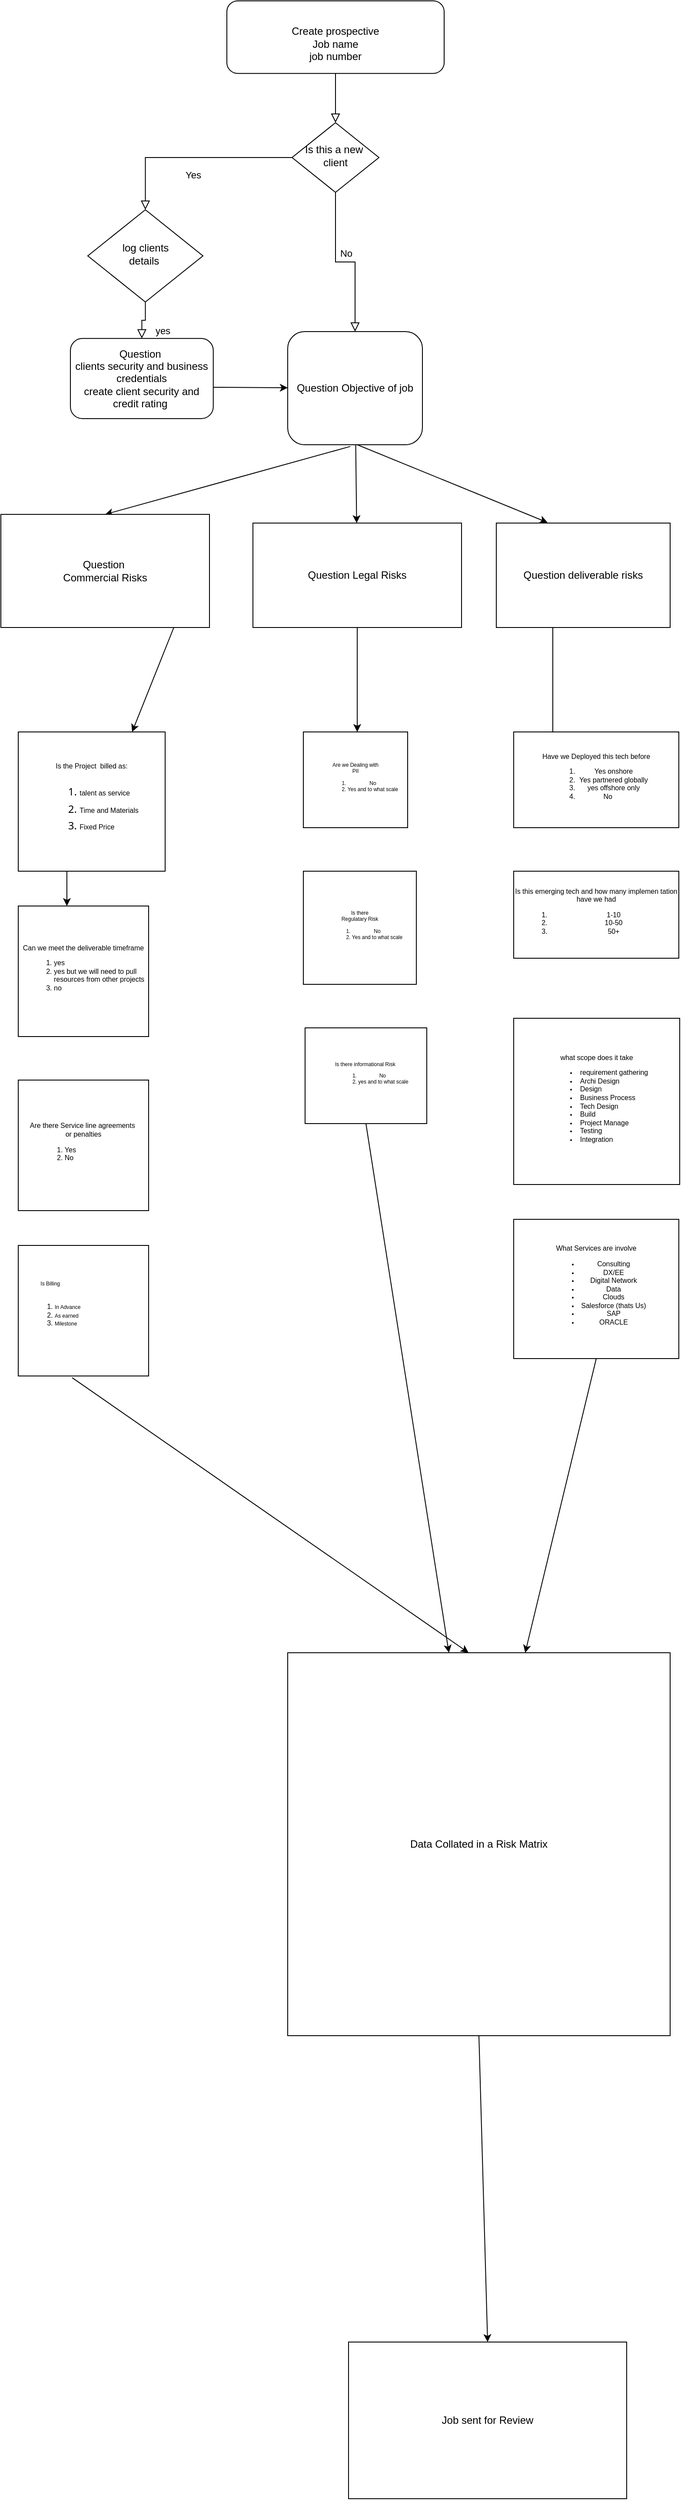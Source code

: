 <mxfile version="15.7.3" type="github">
  <diagram id="C5RBs43oDa-KdzZeNtuy" name="Page-1">
    <mxGraphModel dx="2844" dy="1410" grid="1" gridSize="10" guides="1" tooltips="1" connect="1" arrows="1" fold="1" page="1" pageScale="1" pageWidth="827" pageHeight="1169" math="0" shadow="0">
      <root>
        <mxCell id="WIyWlLk6GJQsqaUBKTNV-0" />
        <mxCell id="WIyWlLk6GJQsqaUBKTNV-1" parent="WIyWlLk6GJQsqaUBKTNV-0" />
        <mxCell id="WIyWlLk6GJQsqaUBKTNV-2" value="" style="rounded=0;html=1;jettySize=auto;orthogonalLoop=1;fontSize=11;endArrow=block;endFill=0;endSize=8;strokeWidth=1;shadow=0;labelBackgroundColor=none;edgeStyle=orthogonalEdgeStyle;" parent="WIyWlLk6GJQsqaUBKTNV-1" source="WIyWlLk6GJQsqaUBKTNV-3" target="WIyWlLk6GJQsqaUBKTNV-6" edge="1">
          <mxGeometry relative="1" as="geometry">
            <Array as="points">
              <mxPoint x="455" y="180" />
            </Array>
          </mxGeometry>
        </mxCell>
        <mxCell id="WIyWlLk6GJQsqaUBKTNV-3" value="&lt;br&gt;Create prospective&lt;br&gt;Job name&lt;br&gt;job number" style="rounded=1;whiteSpace=wrap;html=1;fontSize=12;glass=0;strokeWidth=1;shadow=0;" parent="WIyWlLk6GJQsqaUBKTNV-1" vertex="1">
          <mxGeometry x="330" width="250" height="83.34" as="geometry" />
        </mxCell>
        <mxCell id="WIyWlLk6GJQsqaUBKTNV-4" value="Yes" style="rounded=0;html=1;jettySize=auto;orthogonalLoop=1;fontSize=11;endArrow=block;endFill=0;endSize=8;strokeWidth=1;shadow=0;labelBackgroundColor=none;edgeStyle=orthogonalEdgeStyle;" parent="WIyWlLk6GJQsqaUBKTNV-1" source="WIyWlLk6GJQsqaUBKTNV-6" target="WIyWlLk6GJQsqaUBKTNV-10" edge="1">
          <mxGeometry y="20" relative="1" as="geometry">
            <mxPoint as="offset" />
          </mxGeometry>
        </mxCell>
        <mxCell id="WIyWlLk6GJQsqaUBKTNV-5" value="No" style="edgeStyle=orthogonalEdgeStyle;rounded=0;html=1;jettySize=auto;orthogonalLoop=1;fontSize=11;endArrow=block;endFill=0;endSize=8;strokeWidth=1;shadow=0;labelBackgroundColor=none;" parent="WIyWlLk6GJQsqaUBKTNV-1" source="WIyWlLk6GJQsqaUBKTNV-6" target="WIyWlLk6GJQsqaUBKTNV-7" edge="1">
          <mxGeometry y="10" relative="1" as="geometry">
            <mxPoint as="offset" />
          </mxGeometry>
        </mxCell>
        <mxCell id="WIyWlLk6GJQsqaUBKTNV-6" value="Is this a new&amp;nbsp;&lt;br&gt;client" style="rhombus;whiteSpace=wrap;html=1;shadow=0;fontFamily=Helvetica;fontSize=12;align=center;strokeWidth=1;spacing=6;spacingTop=-4;" parent="WIyWlLk6GJQsqaUBKTNV-1" vertex="1">
          <mxGeometry x="405" y="140" width="100" height="80" as="geometry" />
        </mxCell>
        <mxCell id="WIyWlLk6GJQsqaUBKTNV-7" value="Question Objective of job" style="rounded=1;whiteSpace=wrap;html=1;fontSize=12;glass=0;strokeWidth=1;shadow=0;" parent="WIyWlLk6GJQsqaUBKTNV-1" vertex="1">
          <mxGeometry x="400" y="380" width="155" height="130" as="geometry" />
        </mxCell>
        <mxCell id="WIyWlLk6GJQsqaUBKTNV-8" value="yes" style="rounded=0;html=1;jettySize=auto;orthogonalLoop=1;fontSize=11;endArrow=block;endFill=0;endSize=8;strokeWidth=1;shadow=0;labelBackgroundColor=none;edgeStyle=orthogonalEdgeStyle;" parent="WIyWlLk6GJQsqaUBKTNV-1" source="WIyWlLk6GJQsqaUBKTNV-10" target="WIyWlLk6GJQsqaUBKTNV-11" edge="1">
          <mxGeometry x="0.622" y="24" relative="1" as="geometry">
            <mxPoint as="offset" />
          </mxGeometry>
        </mxCell>
        <mxCell id="WIyWlLk6GJQsqaUBKTNV-10" value="log clients&lt;br&gt;details&amp;nbsp;" style="rhombus;whiteSpace=wrap;html=1;shadow=0;fontFamily=Helvetica;fontSize=12;align=center;strokeWidth=1;spacing=6;spacingTop=-4;" parent="WIyWlLk6GJQsqaUBKTNV-1" vertex="1">
          <mxGeometry x="170" y="240" width="132.5" height="106" as="geometry" />
        </mxCell>
        <mxCell id="WIyWlLk6GJQsqaUBKTNV-11" value="Question&amp;nbsp;&lt;br&gt;clients security and business credentials&lt;br&gt;create client security and credit rating&amp;nbsp;" style="rounded=1;whiteSpace=wrap;html=1;fontSize=12;glass=0;strokeWidth=1;shadow=0;" parent="WIyWlLk6GJQsqaUBKTNV-1" vertex="1">
          <mxGeometry x="150" y="387.92" width="164.38" height="92.08" as="geometry" />
        </mxCell>
        <mxCell id="cPw_VPNf6wPY1jQEnryU-5" value="" style="endArrow=classic;html=1;rounded=0;exitX=0.998;exitY=0.609;exitDx=0;exitDy=0;exitPerimeter=0;" edge="1" parent="WIyWlLk6GJQsqaUBKTNV-1" source="WIyWlLk6GJQsqaUBKTNV-11" target="WIyWlLk6GJQsqaUBKTNV-7">
          <mxGeometry width="50" height="50" relative="1" as="geometry">
            <mxPoint x="310" y="480" as="sourcePoint" />
            <mxPoint x="360" y="430" as="targetPoint" />
          </mxGeometry>
        </mxCell>
        <mxCell id="cPw_VPNf6wPY1jQEnryU-7" value="" style="endArrow=classic;html=1;rounded=0;entryX=0.5;entryY=0;entryDx=0;entryDy=0;exitX=0.465;exitY=1.015;exitDx=0;exitDy=0;exitPerimeter=0;" edge="1" parent="WIyWlLk6GJQsqaUBKTNV-1" source="WIyWlLk6GJQsqaUBKTNV-7" target="cPw_VPNf6wPY1jQEnryU-15">
          <mxGeometry width="50" height="50" relative="1" as="geometry">
            <mxPoint x="450" y="570" as="sourcePoint" />
            <mxPoint x="150.9" y="596.88" as="targetPoint" />
          </mxGeometry>
        </mxCell>
        <mxCell id="cPw_VPNf6wPY1jQEnryU-11" style="edgeStyle=orthogonalEdgeStyle;rounded=0;orthogonalLoop=1;jettySize=auto;html=1;" edge="1" parent="WIyWlLk6GJQsqaUBKTNV-1">
          <mxGeometry relative="1" as="geometry">
            <mxPoint x="502.5" y="950" as="targetPoint" />
            <mxPoint x="502.5" y="920" as="sourcePoint" />
          </mxGeometry>
        </mxCell>
        <mxCell id="cPw_VPNf6wPY1jQEnryU-12" value="Question Legal Risks" style="rounded=0;whiteSpace=wrap;html=1;" vertex="1" parent="WIyWlLk6GJQsqaUBKTNV-1">
          <mxGeometry x="360" y="600" width="240" height="120" as="geometry" />
        </mxCell>
        <mxCell id="cPw_VPNf6wPY1jQEnryU-14" value="Question deliverable risks" style="rounded=0;whiteSpace=wrap;html=1;" vertex="1" parent="WIyWlLk6GJQsqaUBKTNV-1">
          <mxGeometry x="640" y="600" width="200" height="120" as="geometry" />
        </mxCell>
        <mxCell id="cPw_VPNf6wPY1jQEnryU-15" value="Question&amp;nbsp;&lt;br&gt;Commercial Risks" style="rounded=0;whiteSpace=wrap;html=1;" vertex="1" parent="WIyWlLk6GJQsqaUBKTNV-1">
          <mxGeometry x="70" y="590" width="240" height="130" as="geometry" />
        </mxCell>
        <mxCell id="cPw_VPNf6wPY1jQEnryU-17" value="" style="endArrow=classic;html=1;rounded=0;" edge="1" parent="WIyWlLk6GJQsqaUBKTNV-1" source="WIyWlLk6GJQsqaUBKTNV-7" target="cPw_VPNf6wPY1jQEnryU-12">
          <mxGeometry width="50" height="50" relative="1" as="geometry">
            <mxPoint x="460" y="560" as="sourcePoint" />
            <mxPoint x="510" y="510" as="targetPoint" />
          </mxGeometry>
        </mxCell>
        <mxCell id="cPw_VPNf6wPY1jQEnryU-18" value="" style="endArrow=classic;html=1;rounded=0;entryX=0.295;entryY=-0.005;entryDx=0;entryDy=0;entryPerimeter=0;" edge="1" parent="WIyWlLk6GJQsqaUBKTNV-1" target="cPw_VPNf6wPY1jQEnryU-14">
          <mxGeometry width="50" height="50" relative="1" as="geometry">
            <mxPoint x="480" y="510" as="sourcePoint" />
            <mxPoint x="700" y="540" as="targetPoint" />
          </mxGeometry>
        </mxCell>
        <mxCell id="cPw_VPNf6wPY1jQEnryU-19" value="Data Collated in a Risk Matrix" style="whiteSpace=wrap;html=1;aspect=fixed;" vertex="1" parent="WIyWlLk6GJQsqaUBKTNV-1">
          <mxGeometry x="400" y="1898" width="440" height="440" as="geometry" />
        </mxCell>
        <mxCell id="cPw_VPNf6wPY1jQEnryU-20" value="" style="endArrow=classic;html=1;rounded=0;exitX=0.829;exitY=1;exitDx=0;exitDy=0;exitPerimeter=0;" edge="1" parent="WIyWlLk6GJQsqaUBKTNV-1" source="cPw_VPNf6wPY1jQEnryU-15">
          <mxGeometry width="50" height="50" relative="1" as="geometry">
            <mxPoint x="260" y="1120" as="sourcePoint" />
            <mxPoint x="221" y="840" as="targetPoint" />
          </mxGeometry>
        </mxCell>
        <mxCell id="cPw_VPNf6wPY1jQEnryU-21" value="" style="endArrow=classic;html=1;rounded=0;" edge="1" parent="WIyWlLk6GJQsqaUBKTNV-1" source="cPw_VPNf6wPY1jQEnryU-12">
          <mxGeometry width="50" height="50" relative="1" as="geometry">
            <mxPoint x="470" y="1090" as="sourcePoint" />
            <mxPoint x="480" y="840" as="targetPoint" />
          </mxGeometry>
        </mxCell>
        <mxCell id="cPw_VPNf6wPY1jQEnryU-23" value="" style="endArrow=classic;html=1;rounded=0;exitX=0.325;exitY=1;exitDx=0;exitDy=0;exitPerimeter=0;" edge="1" parent="WIyWlLk6GJQsqaUBKTNV-1" source="cPw_VPNf6wPY1jQEnryU-14">
          <mxGeometry width="50" height="50" relative="1" as="geometry">
            <mxPoint x="600" y="1110" as="sourcePoint" />
            <mxPoint x="705" y="850" as="targetPoint" />
          </mxGeometry>
        </mxCell>
        <mxCell id="cPw_VPNf6wPY1jQEnryU-24" value="Job sent for Review" style="rounded=0;whiteSpace=wrap;html=1;" vertex="1" parent="WIyWlLk6GJQsqaUBKTNV-1">
          <mxGeometry x="470" y="2690" width="320" height="180" as="geometry" />
        </mxCell>
        <mxCell id="cPw_VPNf6wPY1jQEnryU-25" value="" style="endArrow=classic;html=1;rounded=0;entryX=0.5;entryY=0;entryDx=0;entryDy=0;exitX=0.5;exitY=1;exitDx=0;exitDy=0;" edge="1" parent="WIyWlLk6GJQsqaUBKTNV-1" source="cPw_VPNf6wPY1jQEnryU-19" target="cPw_VPNf6wPY1jQEnryU-24">
          <mxGeometry width="50" height="50" relative="1" as="geometry">
            <mxPoint x="510" y="1670" as="sourcePoint" />
            <mxPoint x="560" y="1620" as="targetPoint" />
          </mxGeometry>
        </mxCell>
        <mxCell id="cPw_VPNf6wPY1jQEnryU-29" value="&lt;div class=&quot;OutlineElement Ltr  BCX0 SCXW264903473&quot; style=&quot;margin: 0px ; padding: 0px ; overflow: visible ; cursor: text ; clear: both ; position: relative ; direction: ltr ; font-family: &amp;#34;segoe ui&amp;#34; , &amp;#34;segoe ui web&amp;#34; , &amp;#34;arial&amp;#34; , &amp;#34;verdana&amp;#34; , sans-serif ; background-color: rgb(255 , 255 , 255)&quot;&gt;&lt;p class=&quot;Paragraph SCXW264903473 BCX0&quot; style=&quot;margin: 0px ; padding: 0px ; overflow-wrap: break-word ; vertical-align: baseline ; background-color: transparent&quot;&gt;&lt;font style=&quot;font-size: 8px&quot;&gt;&lt;span lang=&quot;EN-AU&quot; class=&quot;TextRun SCXW264903473 BCX0&quot; style=&quot;margin: 0px ; padding: 0px ; line-height: 19.425px ; font-family: &amp;#34;calibri&amp;#34; , &amp;#34;calibri_embeddedfont&amp;#34; , &amp;#34;calibri_msfontservice&amp;#34; , sans-serif&quot;&gt;Is the Project&amp;nbsp; billed as:&lt;/span&gt;&lt;/font&gt;&lt;/p&gt;&lt;p class=&quot;Paragraph SCXW264903473 BCX0&quot; style=&quot;margin: 0px ; padding: 0px ; overflow-wrap: break-word ; vertical-align: baseline ; background-color: transparent&quot;&gt;&lt;ol&gt;&lt;li style=&quot;text-align: left&quot;&gt;&lt;font style=&quot;font-size: 8px&quot;&gt;&lt;span lang=&quot;EN-AU&quot; class=&quot;TextRun SCXW264903473 BCX0&quot; style=&quot;margin: 0px ; padding: 0px ; line-height: 19.425px ; font-family: &amp;#34;calibri&amp;#34; , &amp;#34;calibri_embeddedfont&amp;#34; , &amp;#34;calibri_msfontservice&amp;#34; , sans-serif&quot;&gt;talent as service&lt;/span&gt;&lt;/font&gt;&lt;/li&gt;&lt;li style=&quot;text-align: left&quot;&gt;&lt;font style=&quot;font-size: 8px&quot;&gt;&lt;span lang=&quot;EN-AU&quot; class=&quot;TextRun SCXW264903473 BCX0&quot; style=&quot;margin: 0px ; padding: 0px ; line-height: 19.425px ; font-family: &amp;#34;calibri&amp;#34; , &amp;#34;calibri_embeddedfont&amp;#34; , &amp;#34;calibri_msfontservice&amp;#34; , sans-serif&quot;&gt;Time and Materials&lt;/span&gt;&lt;/font&gt;&lt;/li&gt;&lt;li style=&quot;text-align: left&quot;&gt;&lt;font style=&quot;font-size: 8px&quot;&gt;&lt;span lang=&quot;EN-AU&quot; class=&quot;TextRun SCXW264903473 BCX0&quot; style=&quot;margin: 0px ; padding: 0px ; line-height: 19.425px ; font-family: &amp;#34;calibri&amp;#34; , &amp;#34;calibri_embeddedfont&amp;#34; , &amp;#34;calibri_msfontservice&amp;#34; , sans-serif&quot;&gt;Fixed Price&lt;/span&gt;&lt;/font&gt;&lt;/li&gt;&lt;/ol&gt;&lt;/p&gt;&lt;/div&gt;" style="rounded=0;whiteSpace=wrap;html=1;align=center;" vertex="1" parent="WIyWlLk6GJQsqaUBKTNV-1">
          <mxGeometry x="90" y="840" width="169" height="160" as="geometry" />
        </mxCell>
        <mxCell id="cPw_VPNf6wPY1jQEnryU-30" value="Can we meet the deliverable timeframe&lt;br&gt;&lt;ol&gt;&lt;li style=&quot;text-align: left&quot;&gt;yes&amp;nbsp;&lt;/li&gt;&lt;li style=&quot;text-align: left&quot;&gt;yes but we will need to pull resources from other projects&lt;/li&gt;&lt;li style=&quot;text-align: left&quot;&gt;no&lt;/li&gt;&lt;/ol&gt;" style="whiteSpace=wrap;html=1;aspect=fixed;fontSize=8;align=center;" vertex="1" parent="WIyWlLk6GJQsqaUBKTNV-1">
          <mxGeometry x="90" y="1040" width="150" height="150" as="geometry" />
        </mxCell>
        <mxCell id="cPw_VPNf6wPY1jQEnryU-31" value="" style="endArrow=classic;html=1;rounded=0;fontSize=8;exitX=0.331;exitY=0.997;exitDx=0;exitDy=0;exitPerimeter=0;entryX=0.373;entryY=0;entryDx=0;entryDy=0;entryPerimeter=0;" edge="1" parent="WIyWlLk6GJQsqaUBKTNV-1" source="cPw_VPNf6wPY1jQEnryU-29" target="cPw_VPNf6wPY1jQEnryU-30">
          <mxGeometry width="50" height="50" relative="1" as="geometry">
            <mxPoint x="140" y="1050" as="sourcePoint" />
            <mxPoint x="190" y="1000" as="targetPoint" />
          </mxGeometry>
        </mxCell>
        <mxCell id="cPw_VPNf6wPY1jQEnryU-32" value="Are there Service line agreements&amp;nbsp;&lt;br&gt;or penalties&lt;br&gt;&lt;div style=&quot;text-align: left&quot;&gt;&lt;ol&gt;&lt;li&gt;&lt;span style=&quot;font-size: 8px&quot;&gt;Yes&amp;nbsp;&lt;/span&gt;&lt;/li&gt;&lt;li&gt;No&lt;/li&gt;&lt;/ol&gt;&lt;/div&gt;" style="whiteSpace=wrap;html=1;aspect=fixed;fontSize=8;align=center;" vertex="1" parent="WIyWlLk6GJQsqaUBKTNV-1">
          <mxGeometry x="90" y="1240" width="150" height="150" as="geometry" />
        </mxCell>
        <mxCell id="cPw_VPNf6wPY1jQEnryU-33" value="&lt;div style=&quot;text-align: center&quot;&gt;&lt;span&gt;&lt;font style=&quot;font-size: 6px&quot;&gt;Is Billing&lt;/font&gt;&lt;/span&gt;&lt;/div&gt;&lt;font style=&quot;font-size: 8px&quot;&gt;&lt;br&gt;&lt;/font&gt;&lt;ol&gt;&lt;li&gt;&lt;font style=&quot;font-size: 6px&quot;&gt;In Advance&lt;/font&gt;&lt;/li&gt;&lt;li&gt;&lt;font style=&quot;font-size: 6px&quot;&gt;As earned&lt;/font&gt;&lt;/li&gt;&lt;li&gt;&lt;font style=&quot;font-size: 6px&quot;&gt;Milestone&amp;nbsp;&lt;br&gt;&lt;br&gt;&lt;/font&gt;&lt;/li&gt;&lt;/ol&gt;" style="whiteSpace=wrap;html=1;aspect=fixed;fontSize=8;align=left;" vertex="1" parent="WIyWlLk6GJQsqaUBKTNV-1">
          <mxGeometry x="90" y="1430" width="150" height="150" as="geometry" />
        </mxCell>
        <mxCell id="cPw_VPNf6wPY1jQEnryU-34" value="Are we Dealing with&lt;br&gt;PII&lt;br&gt;&lt;ol&gt;&lt;li&gt;No&lt;/li&gt;&lt;li&gt;Yes and to what scale&lt;/li&gt;&lt;/ol&gt;" style="rounded=0;whiteSpace=wrap;html=1;fontSize=6;align=center;" vertex="1" parent="WIyWlLk6GJQsqaUBKTNV-1">
          <mxGeometry x="418" y="840" width="120" height="110" as="geometry" />
        </mxCell>
        <mxCell id="cPw_VPNf6wPY1jQEnryU-35" value="Is there&lt;br&gt;Regulatary Risk&lt;br&gt;&lt;ol&gt;&lt;li&gt;No&lt;/li&gt;&lt;li&gt;Yes and to what scale&lt;/li&gt;&lt;/ol&gt;" style="whiteSpace=wrap;html=1;aspect=fixed;fontSize=6;align=center;" vertex="1" parent="WIyWlLk6GJQsqaUBKTNV-1">
          <mxGeometry x="418" y="1000" width="130" height="130" as="geometry" />
        </mxCell>
        <mxCell id="cPw_VPNf6wPY1jQEnryU-36" value="Is there informational Risk&amp;nbsp;&lt;br&gt;&lt;ol&gt;&lt;li&gt;No&amp;nbsp;&lt;/li&gt;&lt;li&gt;yes and to what scale&lt;/li&gt;&lt;/ol&gt;" style="rounded=0;whiteSpace=wrap;html=1;fontSize=6;align=center;" vertex="1" parent="WIyWlLk6GJQsqaUBKTNV-1">
          <mxGeometry x="420" y="1180" width="140" height="110" as="geometry" />
        </mxCell>
        <mxCell id="cPw_VPNf6wPY1jQEnryU-38" value="&lt;font style=&quot;font-size: 8px&quot;&gt;Have we Deployed this tech before&lt;br&gt;&lt;ol&gt;&lt;li&gt;&lt;font style=&quot;font-size: 8px&quot;&gt;Yes onshore&lt;/font&gt;&lt;/li&gt;&lt;li&gt;&lt;font style=&quot;font-size: 8px&quot;&gt;Yes partnered globally&lt;/font&gt;&lt;/li&gt;&lt;li&gt;&lt;font style=&quot;font-size: 8px&quot;&gt;yes offshore only&lt;/font&gt;&lt;/li&gt;&lt;li&gt;&lt;font style=&quot;font-size: 8px&quot;&gt;No&amp;nbsp; &amp;nbsp; &amp;nbsp;&amp;nbsp;&lt;/font&gt;&lt;/li&gt;&lt;/ol&gt;&lt;/font&gt;" style="rounded=0;whiteSpace=wrap;html=1;fontSize=6;align=center;" vertex="1" parent="WIyWlLk6GJQsqaUBKTNV-1">
          <mxGeometry x="660" y="840" width="190" height="110" as="geometry" />
        </mxCell>
        <mxCell id="cPw_VPNf6wPY1jQEnryU-39" value="Is this emerging tech and how many implemen tation have we had&lt;br&gt;&lt;ol&gt;&lt;li&gt;1-10&lt;/li&gt;&lt;li&gt;10-50&lt;/li&gt;&lt;li&gt;50+&lt;/li&gt;&lt;/ol&gt;" style="rounded=0;whiteSpace=wrap;html=1;fontSize=8;align=center;" vertex="1" parent="WIyWlLk6GJQsqaUBKTNV-1">
          <mxGeometry x="660" y="1000" width="190" height="100" as="geometry" />
        </mxCell>
        <mxCell id="cPw_VPNf6wPY1jQEnryU-40" value="what scope does it take&lt;br&gt;&lt;ul&gt;&lt;li style=&quot;text-align: left&quot;&gt;requirement gathering&lt;/li&gt;&lt;li style=&quot;text-align: left&quot;&gt;Archi Design&lt;/li&gt;&lt;li style=&quot;text-align: left&quot;&gt;Design&lt;/li&gt;&lt;li style=&quot;text-align: left&quot;&gt;Business Process&lt;/li&gt;&lt;li style=&quot;text-align: left&quot;&gt;Tech Design&lt;/li&gt;&lt;li style=&quot;text-align: left&quot;&gt;Build&lt;/li&gt;&lt;li style=&quot;text-align: left&quot;&gt;Project Manage&lt;/li&gt;&lt;li style=&quot;text-align: left&quot;&gt;Testing&lt;/li&gt;&lt;li style=&quot;text-align: left&quot;&gt;Integration&lt;/li&gt;&lt;/ul&gt;" style="whiteSpace=wrap;html=1;aspect=fixed;fontSize=8;align=center;" vertex="1" parent="WIyWlLk6GJQsqaUBKTNV-1">
          <mxGeometry x="660" y="1169" width="191" height="191" as="geometry" />
        </mxCell>
        <mxCell id="cPw_VPNf6wPY1jQEnryU-41" value="What Services are involve&lt;br&gt;&lt;ul&gt;&lt;li&gt;Consulting&lt;/li&gt;&lt;li&gt;DX/EE&lt;/li&gt;&lt;li&gt;Digital Network&lt;/li&gt;&lt;li&gt;Data&lt;/li&gt;&lt;li&gt;Clouds&lt;/li&gt;&lt;li&gt;Salesforce (thats Us)&lt;/li&gt;&lt;li&gt;SAP&lt;/li&gt;&lt;li&gt;ORACLE&lt;/li&gt;&lt;/ul&gt;" style="rounded=0;whiteSpace=wrap;html=1;fontSize=8;align=center;" vertex="1" parent="WIyWlLk6GJQsqaUBKTNV-1">
          <mxGeometry x="660" y="1400" width="190" height="160" as="geometry" />
        </mxCell>
        <mxCell id="cPw_VPNf6wPY1jQEnryU-43" value="" style="endArrow=classic;html=1;rounded=0;fontSize=8;exitX=0.5;exitY=1;exitDx=0;exitDy=0;" edge="1" parent="WIyWlLk6GJQsqaUBKTNV-1" source="cPw_VPNf6wPY1jQEnryU-41" target="cPw_VPNf6wPY1jQEnryU-19">
          <mxGeometry width="50" height="50" relative="1" as="geometry">
            <mxPoint x="830" y="1650" as="sourcePoint" />
            <mxPoint x="1120" y="1290" as="targetPoint" />
          </mxGeometry>
        </mxCell>
        <mxCell id="cPw_VPNf6wPY1jQEnryU-45" value="" style="endArrow=classic;html=1;rounded=0;fontSize=8;exitX=0.5;exitY=1;exitDx=0;exitDy=0;" edge="1" parent="WIyWlLk6GJQsqaUBKTNV-1" source="cPw_VPNf6wPY1jQEnryU-36" target="cPw_VPNf6wPY1jQEnryU-19">
          <mxGeometry width="50" height="50" relative="1" as="geometry">
            <mxPoint x="440" y="1410" as="sourcePoint" />
            <mxPoint x="530" y="1810" as="targetPoint" />
          </mxGeometry>
        </mxCell>
        <mxCell id="cPw_VPNf6wPY1jQEnryU-46" value="" style="endArrow=classic;html=1;rounded=0;fontSize=8;entryX=0.473;entryY=0;entryDx=0;entryDy=0;entryPerimeter=0;exitX=0.413;exitY=1.013;exitDx=0;exitDy=0;exitPerimeter=0;" edge="1" parent="WIyWlLk6GJQsqaUBKTNV-1" source="cPw_VPNf6wPY1jQEnryU-33" target="cPw_VPNf6wPY1jQEnryU-19">
          <mxGeometry width="50" height="50" relative="1" as="geometry">
            <mxPoint x="120" y="1770" as="sourcePoint" />
            <mxPoint x="170" y="1720" as="targetPoint" />
          </mxGeometry>
        </mxCell>
      </root>
    </mxGraphModel>
  </diagram>
</mxfile>
